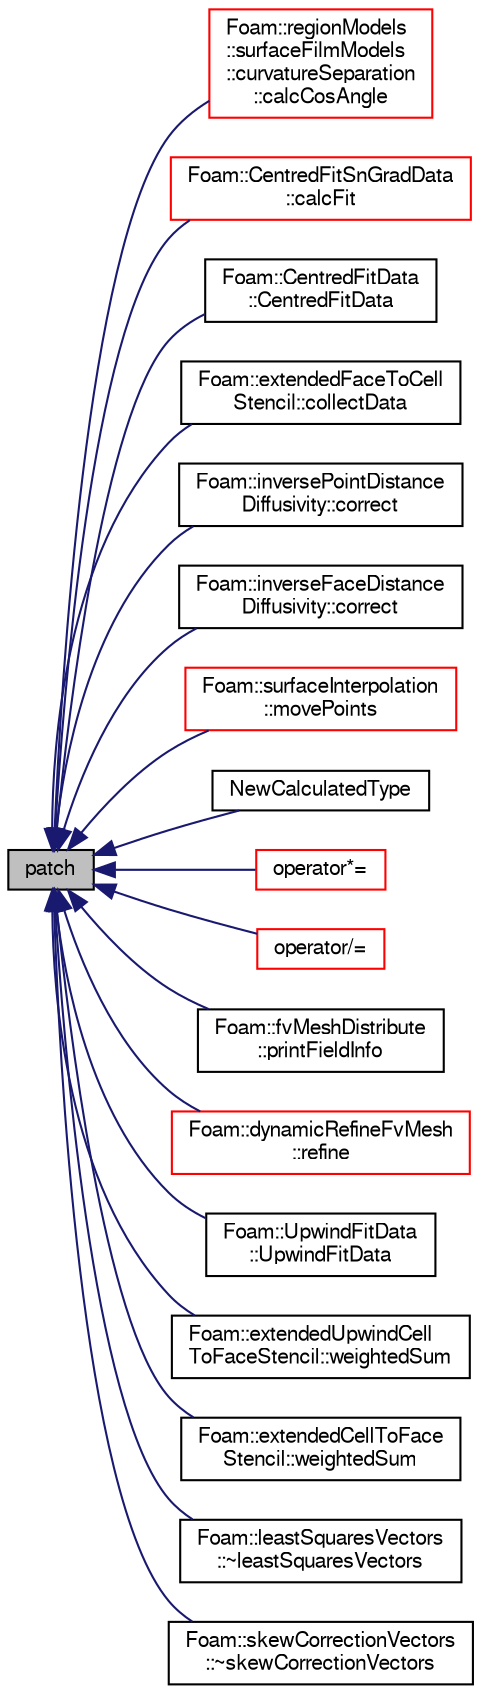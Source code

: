 digraph "patch"
{
  bgcolor="transparent";
  edge [fontname="FreeSans",fontsize="10",labelfontname="FreeSans",labelfontsize="10"];
  node [fontname="FreeSans",fontsize="10",shape=record];
  rankdir="LR";
  Node507 [label="patch",height=0.2,width=0.4,color="black", fillcolor="grey75", style="filled", fontcolor="black"];
  Node507 -> Node508 [dir="back",color="midnightblue",fontsize="10",style="solid",fontname="FreeSans"];
  Node508 [label="Foam::regionModels\l::surfaceFilmModels\l::curvatureSeparation\l::calcCosAngle",height=0.2,width=0.4,color="red",URL="$a29094.html#a6595a2ccc657d73bb3e77c3dad18b386",tooltip="Calculate the cosine of the angle between gravity vector and. "];
  Node507 -> Node511 [dir="back",color="midnightblue",fontsize="10",style="solid",fontname="FreeSans"];
  Node511 [label="Foam::CentredFitSnGradData\l::calcFit",height=0.2,width=0.4,color="red",URL="$a22586.html#a84a3ebdcaaaad35b99dce0ecc7413d2d",tooltip="Calculate the fit for all the faces. "];
  Node507 -> Node516 [dir="back",color="midnightblue",fontsize="10",style="solid",fontname="FreeSans"];
  Node516 [label="Foam::CentredFitData\l::CentredFitData",height=0.2,width=0.4,color="black",URL="$a23142.html#a1b17e352fd95535726ddfb6e8bf0fdd5",tooltip="Construct from components. "];
  Node507 -> Node517 [dir="back",color="midnightblue",fontsize="10",style="solid",fontname="FreeSans"];
  Node517 [label="Foam::extendedFaceToCell\lStencil::collectData",height=0.2,width=0.4,color="black",URL="$a22746.html#a08f46d9401c5969cef1fce5f19d438c2"];
  Node507 -> Node518 [dir="back",color="midnightblue",fontsize="10",style="solid",fontname="FreeSans"];
  Node518 [label="Foam::inversePointDistance\lDiffusivity::correct",height=0.2,width=0.4,color="black",URL="$a23366.html#a3ae44b28050c3aa494c1d8e18cf618c1",tooltip="Correct the motion diffusivity. "];
  Node507 -> Node519 [dir="back",color="midnightblue",fontsize="10",style="solid",fontname="FreeSans"];
  Node519 [label="Foam::inverseFaceDistance\lDiffusivity::correct",height=0.2,width=0.4,color="black",URL="$a23362.html#a3ae44b28050c3aa494c1d8e18cf618c1",tooltip="Correct the motion diffusivity. "];
  Node507 -> Node520 [dir="back",color="midnightblue",fontsize="10",style="solid",fontname="FreeSans"];
  Node520 [label="Foam::surfaceInterpolation\l::movePoints",height=0.2,width=0.4,color="red",URL="$a23274.html#a049fe0a86e2c86b4c0bb5fe02583bea4",tooltip="Do what is neccessary if the mesh has moved. "];
  Node507 -> Node2536 [dir="back",color="midnightblue",fontsize="10",style="solid",fontname="FreeSans"];
  Node2536 [label="NewCalculatedType",height=0.2,width=0.4,color="black",URL="$a22426.html#aaf5c8438f25b207b943b096bf8d1e08b",tooltip="Return a pointer to a new calculatedFvsPatchField created on. "];
  Node507 -> Node2537 [dir="back",color="midnightblue",fontsize="10",style="solid",fontname="FreeSans"];
  Node2537 [label="operator*=",height=0.2,width=0.4,color="red",URL="$a22426.html#af02e8ea066fad79587522f2292cdf1bc"];
  Node507 -> Node2543 [dir="back",color="midnightblue",fontsize="10",style="solid",fontname="FreeSans"];
  Node2543 [label="operator/=",height=0.2,width=0.4,color="red",URL="$a22426.html#ab48562ec0316ad4224410a9faa90b98c"];
  Node507 -> Node2123 [dir="back",color="midnightblue",fontsize="10",style="solid",fontname="FreeSans"];
  Node2123 [label="Foam::fvMeshDistribute\l::printFieldInfo",height=0.2,width=0.4,color="black",URL="$a21454.html#ac01a969a7e9466cbdca2475c4c0bd9c2",tooltip="Print some field info. "];
  Node507 -> Node2130 [dir="back",color="midnightblue",fontsize="10",style="solid",fontname="FreeSans"];
  Node2130 [label="Foam::dynamicRefineFvMesh\l::refine",height=0.2,width=0.4,color="red",URL="$a21370.html#a4cc059364e8fc86931758f25f0503d7e",tooltip="Refine cells. Update mesh and fields. "];
  Node507 -> Node2542 [dir="back",color="midnightblue",fontsize="10",style="solid",fontname="FreeSans"];
  Node2542 [label="Foam::UpwindFitData\l::UpwindFitData",height=0.2,width=0.4,color="black",URL="$a23262.html#aec92bbdbd47e55d9bb09831be4b86a7c",tooltip="Construct from components. "];
  Node507 -> Node2541 [dir="back",color="midnightblue",fontsize="10",style="solid",fontname="FreeSans"];
  Node2541 [label="Foam::extendedUpwindCell\lToFaceStencil::weightedSum",height=0.2,width=0.4,color="black",URL="$a22678.html#aaf7d5b49d2abb3084cda009755aeea23"];
  Node507 -> Node2540 [dir="back",color="midnightblue",fontsize="10",style="solid",fontname="FreeSans"];
  Node2540 [label="Foam::extendedCellToFace\lStencil::weightedSum",height=0.2,width=0.4,color="black",URL="$a22670.html#a20d10d68216ddbdd08ba3272067f22f6"];
  Node507 -> Node2532 [dir="back",color="midnightblue",fontsize="10",style="solid",fontname="FreeSans"];
  Node2532 [label="Foam::leastSquaresVectors\l::~leastSquaresVectors",height=0.2,width=0.4,color="black",URL="$a22558.html#a174123ef1199fb59e95687bd040ab465",tooltip="Destructor. "];
  Node507 -> Node2533 [dir="back",color="midnightblue",fontsize="10",style="solid",fontname="FreeSans"];
  Node2533 [label="Foam::skewCorrectionVectors\l::~skewCorrectionVectors",height=0.2,width=0.4,color="black",URL="$a23258.html#a16c9b82f5dcc80a9c175094d7c5e1020",tooltip="Destructor. "];
}
